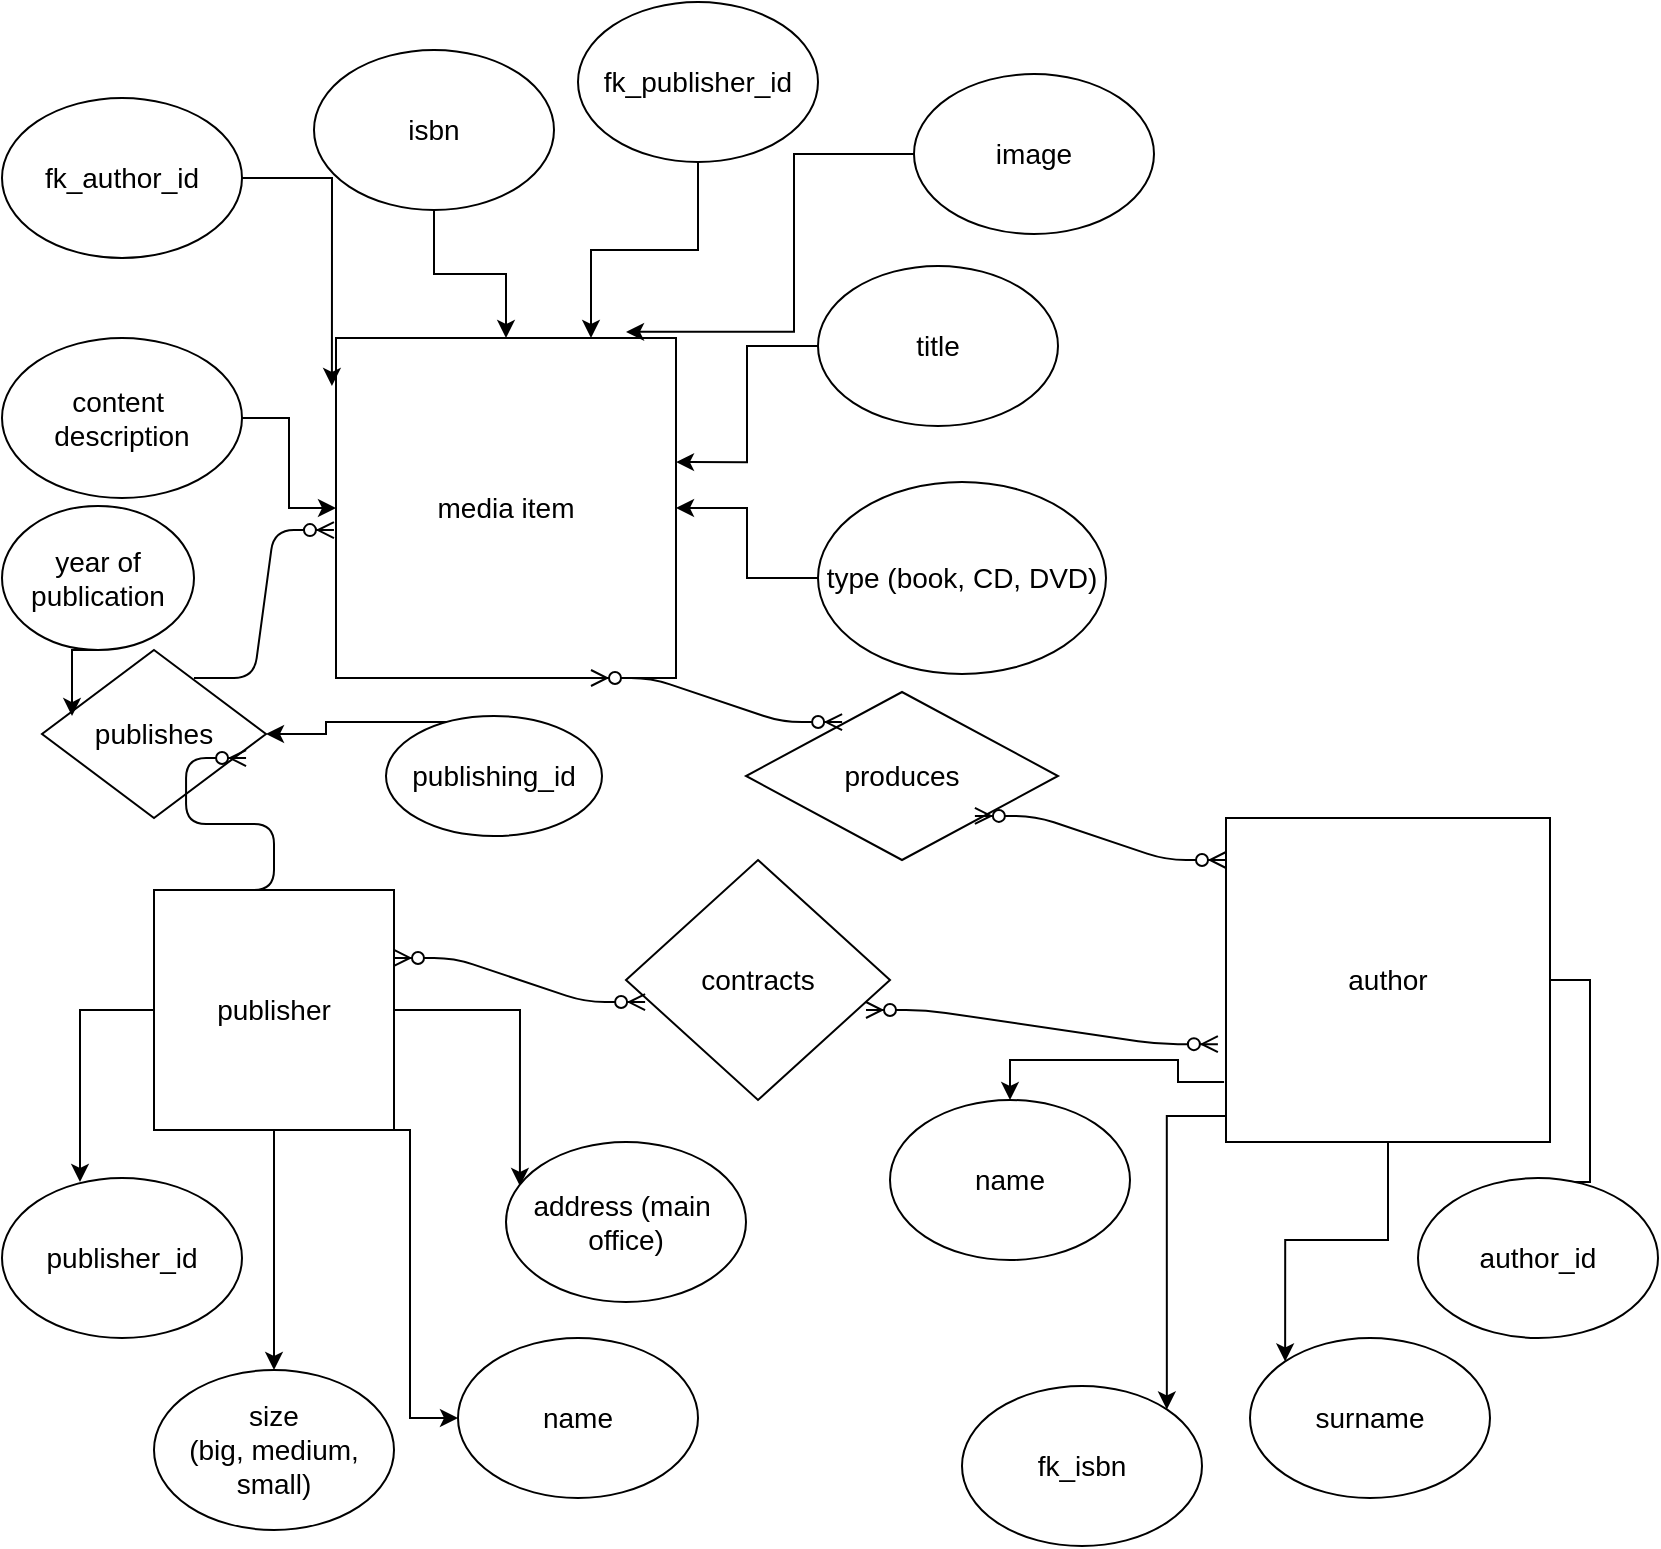 <mxfile version="13.4.6" type="device"><diagram id="R2lEEEUBdFMjLlhIrx00" name="Page-1"><mxGraphModel dx="868" dy="492" grid="1" gridSize="12" guides="1" tooltips="1" connect="1" arrows="1" fold="1" page="1" pageScale="1" pageWidth="850" pageHeight="1100" math="0" shadow="0" extFonts="Permanent Marker^https://fonts.googleapis.com/css?family=Permanent+Marker"><root><mxCell id="0"/><mxCell id="1" parent="0"/><mxCell id="MElUdl5TMgQCZznI5CRr-1" value="media item" style="whiteSpace=wrap;html=1;aspect=fixed;fontSize=14;" parent="1" vertex="1"><mxGeometry x="179" y="180" width="170" height="170" as="geometry"/></mxCell><mxCell id="MElUdl5TMgQCZznI5CRr-36" style="edgeStyle=orthogonalEdgeStyle;rounded=0;orthogonalLoop=1;jettySize=auto;html=1;entryX=1;entryY=0.365;entryDx=0;entryDy=0;entryPerimeter=0;fontSize=14;" parent="1" source="MElUdl5TMgQCZznI5CRr-2" target="MElUdl5TMgQCZznI5CRr-1" edge="1"><mxGeometry relative="1" as="geometry"/></mxCell><mxCell id="MElUdl5TMgQCZznI5CRr-2" value="title" style="ellipse;whiteSpace=wrap;html=1;fontSize=14;" parent="1" vertex="1"><mxGeometry x="420" y="144" width="120" height="80" as="geometry"/></mxCell><mxCell id="MElUdl5TMgQCZznI5CRr-35" style="edgeStyle=orthogonalEdgeStyle;rounded=0;orthogonalLoop=1;jettySize=auto;html=1;entryX=0.853;entryY=-0.018;entryDx=0;entryDy=0;entryPerimeter=0;fontSize=14;" parent="1" source="MElUdl5TMgQCZznI5CRr-3" target="MElUdl5TMgQCZznI5CRr-1" edge="1"><mxGeometry relative="1" as="geometry"><Array as="points"><mxPoint x="408" y="88"/><mxPoint x="408" y="177"/></Array></mxGeometry></mxCell><mxCell id="MElUdl5TMgQCZznI5CRr-3" value="image" style="ellipse;whiteSpace=wrap;html=1;fontSize=14;" parent="1" vertex="1"><mxGeometry x="468" y="48" width="120" height="80" as="geometry"/></mxCell><mxCell id="MElUdl5TMgQCZznI5CRr-34" style="edgeStyle=orthogonalEdgeStyle;rounded=0;orthogonalLoop=1;jettySize=auto;html=1;fontSize=14;" parent="1" source="MElUdl5TMgQCZznI5CRr-4" target="MElUdl5TMgQCZznI5CRr-1" edge="1"><mxGeometry relative="1" as="geometry"/></mxCell><mxCell id="MElUdl5TMgQCZznI5CRr-4" value="isbn" style="ellipse;whiteSpace=wrap;html=1;fontSize=14;" parent="1" vertex="1"><mxGeometry x="168" y="36" width="120" height="80" as="geometry"/></mxCell><mxCell id="MElUdl5TMgQCZznI5CRr-33" style="edgeStyle=orthogonalEdgeStyle;rounded=0;orthogonalLoop=1;jettySize=auto;html=1;fontSize=14;entryX=-0.012;entryY=0.141;entryDx=0;entryDy=0;entryPerimeter=0;" parent="1" source="MElUdl5TMgQCZznI5CRr-5" target="MElUdl5TMgQCZznI5CRr-1" edge="1"><mxGeometry relative="1" as="geometry"><mxPoint x="168" y="204" as="targetPoint"/></mxGeometry></mxCell><mxCell id="MElUdl5TMgQCZznI5CRr-5" value="fk_author_id" style="ellipse;whiteSpace=wrap;html=1;fontSize=14;" parent="1" vertex="1"><mxGeometry x="12" y="60" width="120" height="80" as="geometry"/></mxCell><mxCell id="MElUdl5TMgQCZznI5CRr-45" style="edgeStyle=orthogonalEdgeStyle;rounded=0;orthogonalLoop=1;jettySize=auto;html=1;entryX=0;entryY=0;entryDx=0;entryDy=0;fontSize=14;" parent="1" source="MElUdl5TMgQCZznI5CRr-6" target="MElUdl5TMgQCZznI5CRr-23" edge="1"><mxGeometry relative="1" as="geometry"/></mxCell><mxCell id="MElUdl5TMgQCZznI5CRr-46" style="edgeStyle=orthogonalEdgeStyle;rounded=0;orthogonalLoop=1;jettySize=auto;html=1;fontSize=14;exitX=1;exitY=0.5;exitDx=0;exitDy=0;" parent="1" source="MElUdl5TMgQCZznI5CRr-6" target="MElUdl5TMgQCZznI5CRr-7" edge="1"><mxGeometry relative="1" as="geometry"><mxPoint x="840" y="576" as="targetPoint"/></mxGeometry></mxCell><mxCell id="MElUdl5TMgQCZznI5CRr-47" style="edgeStyle=orthogonalEdgeStyle;rounded=0;orthogonalLoop=1;jettySize=auto;html=1;entryX=1;entryY=0;entryDx=0;entryDy=0;fontSize=14;exitX=0.006;exitY=0.92;exitDx=0;exitDy=0;exitPerimeter=0;" parent="1" source="MElUdl5TMgQCZznI5CRr-6" target="MElUdl5TMgQCZznI5CRr-17" edge="1"><mxGeometry relative="1" as="geometry"/></mxCell><mxCell id="MElUdl5TMgQCZznI5CRr-48" style="edgeStyle=orthogonalEdgeStyle;rounded=0;orthogonalLoop=1;jettySize=auto;html=1;fontSize=14;exitX=-0.006;exitY=0.815;exitDx=0;exitDy=0;exitPerimeter=0;entryX=0.5;entryY=0;entryDx=0;entryDy=0;" parent="1" source="MElUdl5TMgQCZznI5CRr-6" target="MElUdl5TMgQCZznI5CRr-8" edge="1"><mxGeometry relative="1" as="geometry"/></mxCell><mxCell id="MElUdl5TMgQCZznI5CRr-6" value="author" style="whiteSpace=wrap;html=1;aspect=fixed;fontSize=14;" parent="1" vertex="1"><mxGeometry x="624" y="420" width="162" height="162" as="geometry"/></mxCell><mxCell id="MElUdl5TMgQCZznI5CRr-7" value="author_id" style="ellipse;whiteSpace=wrap;html=1;fontSize=14;" parent="1" vertex="1"><mxGeometry x="720" y="600" width="120" height="80" as="geometry"/></mxCell><mxCell id="MElUdl5TMgQCZznI5CRr-8" value="name" style="ellipse;whiteSpace=wrap;html=1;fontSize=14;" parent="1" vertex="1"><mxGeometry x="456" y="561" width="120" height="80" as="geometry"/></mxCell><mxCell id="MElUdl5TMgQCZznI5CRr-41" style="edgeStyle=orthogonalEdgeStyle;rounded=0;orthogonalLoop=1;jettySize=auto;html=1;entryX=0.5;entryY=0;entryDx=0;entryDy=0;fontSize=14;" parent="1" source="MElUdl5TMgQCZznI5CRr-9" target="MElUdl5TMgQCZznI5CRr-29" edge="1"><mxGeometry relative="1" as="geometry"/></mxCell><mxCell id="MElUdl5TMgQCZznI5CRr-42" style="edgeStyle=orthogonalEdgeStyle;rounded=0;orthogonalLoop=1;jettySize=auto;html=1;entryX=0.325;entryY=0.025;entryDx=0;entryDy=0;entryPerimeter=0;fontSize=14;exitX=0;exitY=0.5;exitDx=0;exitDy=0;" parent="1" source="MElUdl5TMgQCZznI5CRr-9" target="MElUdl5TMgQCZznI5CRr-10" edge="1"><mxGeometry relative="1" as="geometry"/></mxCell><mxCell id="MElUdl5TMgQCZznI5CRr-43" style="edgeStyle=orthogonalEdgeStyle;rounded=0;orthogonalLoop=1;jettySize=auto;html=1;entryX=0;entryY=0.5;entryDx=0;entryDy=0;fontSize=14;exitX=0.75;exitY=1;exitDx=0;exitDy=0;" parent="1" source="MElUdl5TMgQCZznI5CRr-9" target="MElUdl5TMgQCZznI5CRr-11" edge="1"><mxGeometry relative="1" as="geometry"><Array as="points"><mxPoint x="216" y="576"/><mxPoint x="216" y="720"/></Array></mxGeometry></mxCell><mxCell id="MElUdl5TMgQCZznI5CRr-44" style="edgeStyle=orthogonalEdgeStyle;rounded=0;orthogonalLoop=1;jettySize=auto;html=1;entryX=0.058;entryY=0.275;entryDx=0;entryDy=0;entryPerimeter=0;fontSize=14;" parent="1" source="MElUdl5TMgQCZznI5CRr-9" target="MElUdl5TMgQCZznI5CRr-30" edge="1"><mxGeometry relative="1" as="geometry"/></mxCell><mxCell id="MElUdl5TMgQCZznI5CRr-9" value="publisher" style="whiteSpace=wrap;html=1;aspect=fixed;fontSize=14;" parent="1" vertex="1"><mxGeometry x="88" y="456" width="120" height="120" as="geometry"/></mxCell><mxCell id="MElUdl5TMgQCZznI5CRr-10" value="publisher_id" style="ellipse;whiteSpace=wrap;html=1;fontSize=14;" parent="1" vertex="1"><mxGeometry x="12" y="600" width="120" height="80" as="geometry"/></mxCell><mxCell id="MElUdl5TMgQCZznI5CRr-11" value="name" style="ellipse;whiteSpace=wrap;html=1;fontSize=14;" parent="1" vertex="1"><mxGeometry x="240" y="680" width="120" height="80" as="geometry"/></mxCell><mxCell id="MElUdl5TMgQCZznI5CRr-13" value="contracts" style="rhombus;whiteSpace=wrap;html=1;fontSize=14;" parent="1" vertex="1"><mxGeometry x="324" y="441" width="132" height="120" as="geometry"/></mxCell><mxCell id="MElUdl5TMgQCZznI5CRr-37" style="edgeStyle=orthogonalEdgeStyle;rounded=0;orthogonalLoop=1;jettySize=auto;html=1;fontSize=14;" parent="1" source="MElUdl5TMgQCZznI5CRr-15" target="MElUdl5TMgQCZznI5CRr-1" edge="1"><mxGeometry relative="1" as="geometry"/></mxCell><mxCell id="MElUdl5TMgQCZznI5CRr-15" value="type (book, CD, DVD)" style="ellipse;whiteSpace=wrap;html=1;fontSize=14;" parent="1" vertex="1"><mxGeometry x="420" y="252" width="144" height="96" as="geometry"/></mxCell><mxCell id="MElUdl5TMgQCZznI5CRr-32" style="edgeStyle=orthogonalEdgeStyle;rounded=0;orthogonalLoop=1;jettySize=auto;html=1;fontSize=14;" parent="1" source="MElUdl5TMgQCZznI5CRr-16" target="MElUdl5TMgQCZznI5CRr-1" edge="1"><mxGeometry relative="1" as="geometry"/></mxCell><mxCell id="MElUdl5TMgQCZznI5CRr-16" value="content&amp;nbsp;&lt;br&gt;description" style="ellipse;whiteSpace=wrap;html=1;fontSize=14;" parent="1" vertex="1"><mxGeometry x="12" y="180" width="120" height="80" as="geometry"/></mxCell><mxCell id="MElUdl5TMgQCZznI5CRr-17" value="fk_isbn" style="ellipse;whiteSpace=wrap;html=1;fontSize=14;" parent="1" vertex="1"><mxGeometry x="492" y="704" width="120" height="80" as="geometry"/></mxCell><mxCell id="MElUdl5TMgQCZznI5CRr-18" value="publishes" style="rhombus;whiteSpace=wrap;html=1;fontSize=14;" parent="1" vertex="1"><mxGeometry x="32" y="336" width="112" height="84" as="geometry"/></mxCell><mxCell id="MElUdl5TMgQCZznI5CRr-21" value="" style="edgeStyle=entityRelationEdgeStyle;fontSize=12;html=1;endArrow=ERzeroToMany;endFill=1;entryX=0.911;entryY=0.643;entryDx=0;entryDy=0;entryPerimeter=0;exitX=0.25;exitY=0;exitDx=0;exitDy=0;" parent="1" target="MElUdl5TMgQCZznI5CRr-18" edge="1" source="MElUdl5TMgQCZznI5CRr-9"><mxGeometry width="100" height="100" relative="1" as="geometry"><mxPoint x="96" y="444" as="sourcePoint"/><mxPoint x="236" y="416" as="targetPoint"/></mxGeometry></mxCell><mxCell id="MElUdl5TMgQCZznI5CRr-22" value="" style="edgeStyle=entityRelationEdgeStyle;fontSize=12;html=1;endArrow=ERzeroToMany;endFill=1;entryX=-0.006;entryY=0.565;entryDx=0;entryDy=0;entryPerimeter=0;" parent="1" target="MElUdl5TMgQCZznI5CRr-1" edge="1"><mxGeometry width="100" height="100" relative="1" as="geometry"><mxPoint x="108" y="350" as="sourcePoint"/><mxPoint x="138" y="272" as="targetPoint"/></mxGeometry></mxCell><mxCell id="MElUdl5TMgQCZznI5CRr-23" value="surname" style="ellipse;whiteSpace=wrap;html=1;fontSize=14;" parent="1" vertex="1"><mxGeometry x="636" y="680" width="120" height="80" as="geometry"/></mxCell><mxCell id="MElUdl5TMgQCZznI5CRr-24" value="produces" style="rhombus;whiteSpace=wrap;html=1;fontSize=14;" parent="1" vertex="1"><mxGeometry x="384" y="357" width="156" height="84" as="geometry"/></mxCell><mxCell id="MElUdl5TMgQCZznI5CRr-25" value="" style="edgeStyle=entityRelationEdgeStyle;fontSize=12;html=1;endArrow=ERzeroToMany;endFill=1;startArrow=ERzeroToMany;exitX=0.75;exitY=1;exitDx=0;exitDy=0;entryX=0.308;entryY=0.179;entryDx=0;entryDy=0;entryPerimeter=0;" parent="1" source="MElUdl5TMgQCZznI5CRr-1" target="MElUdl5TMgQCZznI5CRr-24" edge="1"><mxGeometry width="100" height="100" relative="1" as="geometry"><mxPoint x="372" y="424" as="sourcePoint"/><mxPoint x="472" y="324" as="targetPoint"/></mxGeometry></mxCell><mxCell id="MElUdl5TMgQCZznI5CRr-26" value="" style="edgeStyle=entityRelationEdgeStyle;fontSize=12;html=1;endArrow=ERzeroToMany;endFill=1;startArrow=ERzeroToMany;exitX=0.75;exitY=1;exitDx=0;exitDy=0;entryX=0.308;entryY=0.179;entryDx=0;entryDy=0;entryPerimeter=0;" parent="1" edge="1"><mxGeometry width="100" height="100" relative="1" as="geometry"><mxPoint x="498.45" y="418.96" as="sourcePoint"/><mxPoint x="623.998" y="440.996" as="targetPoint"/></mxGeometry></mxCell><mxCell id="MElUdl5TMgQCZznI5CRr-27" value="" style="edgeStyle=entityRelationEdgeStyle;fontSize=12;html=1;endArrow=ERzeroToMany;endFill=1;startArrow=ERzeroToMany;exitX=0.75;exitY=1;exitDx=0;exitDy=0;entryX=0.308;entryY=0.179;entryDx=0;entryDy=0;entryPerimeter=0;" parent="1" edge="1"><mxGeometry width="100" height="100" relative="1" as="geometry"><mxPoint x="208" y="489.98" as="sourcePoint"/><mxPoint x="333.548" y="512.016" as="targetPoint"/></mxGeometry></mxCell><mxCell id="MElUdl5TMgQCZznI5CRr-28" value="" style="edgeStyle=entityRelationEdgeStyle;fontSize=12;html=1;endArrow=ERzeroToMany;endFill=1;startArrow=ERzeroToMany;entryX=-0.025;entryY=0.698;entryDx=0;entryDy=0;entryPerimeter=0;" parent="1" target="MElUdl5TMgQCZznI5CRr-6" edge="1"><mxGeometry width="100" height="100" relative="1" as="geometry"><mxPoint x="444" y="516" as="sourcePoint"/><mxPoint x="554.778" y="538.036" as="targetPoint"/></mxGeometry></mxCell><mxCell id="MElUdl5TMgQCZznI5CRr-29" value="size &lt;br&gt;(big, medium,&lt;br&gt;small)" style="ellipse;whiteSpace=wrap;html=1;fontSize=14;" parent="1" vertex="1"><mxGeometry x="88" y="696" width="120" height="80" as="geometry"/></mxCell><mxCell id="MElUdl5TMgQCZznI5CRr-30" value="address (main&amp;nbsp;&lt;br&gt;office)" style="ellipse;whiteSpace=wrap;html=1;fontSize=14;" parent="1" vertex="1"><mxGeometry x="264" y="582" width="120" height="80" as="geometry"/></mxCell><mxCell id="MElUdl5TMgQCZznI5CRr-39" style="edgeStyle=orthogonalEdgeStyle;rounded=0;orthogonalLoop=1;jettySize=auto;html=1;exitX=0.5;exitY=1;exitDx=0;exitDy=0;entryX=0.134;entryY=0.393;entryDx=0;entryDy=0;entryPerimeter=0;fontSize=14;" parent="1" source="MElUdl5TMgQCZznI5CRr-38" target="MElUdl5TMgQCZznI5CRr-18" edge="1"><mxGeometry relative="1" as="geometry"/></mxCell><mxCell id="MElUdl5TMgQCZznI5CRr-38" value="year of&lt;br&gt;publication" style="ellipse;whiteSpace=wrap;html=1;fontSize=14;" parent="1" vertex="1"><mxGeometry x="12" y="264" width="96" height="72" as="geometry"/></mxCell><mxCell id="F4vH5PeWIGNhyyTeim5_-2" style="edgeStyle=orthogonalEdgeStyle;rounded=0;orthogonalLoop=1;jettySize=auto;html=1;entryX=0.75;entryY=0;entryDx=0;entryDy=0;" edge="1" parent="1" source="F4vH5PeWIGNhyyTeim5_-1" target="MElUdl5TMgQCZznI5CRr-1"><mxGeometry relative="1" as="geometry"/></mxCell><mxCell id="F4vH5PeWIGNhyyTeim5_-1" value="fk_publisher_id" style="ellipse;whiteSpace=wrap;html=1;fontSize=14;" vertex="1" parent="1"><mxGeometry x="300" y="12" width="120" height="80" as="geometry"/></mxCell><mxCell id="F4vH5PeWIGNhyyTeim5_-4" style="edgeStyle=orthogonalEdgeStyle;rounded=0;orthogonalLoop=1;jettySize=auto;html=1;fontSize=14;" edge="1" parent="1" source="F4vH5PeWIGNhyyTeim5_-3" target="MElUdl5TMgQCZznI5CRr-18"><mxGeometry relative="1" as="geometry"><Array as="points"><mxPoint x="174" y="372"/><mxPoint x="174" y="378"/></Array></mxGeometry></mxCell><mxCell id="F4vH5PeWIGNhyyTeim5_-3" value="publishing_id" style="ellipse;whiteSpace=wrap;html=1;fontSize=14;" vertex="1" parent="1"><mxGeometry x="204" y="369" width="108" height="60" as="geometry"/></mxCell></root></mxGraphModel></diagram></mxfile>